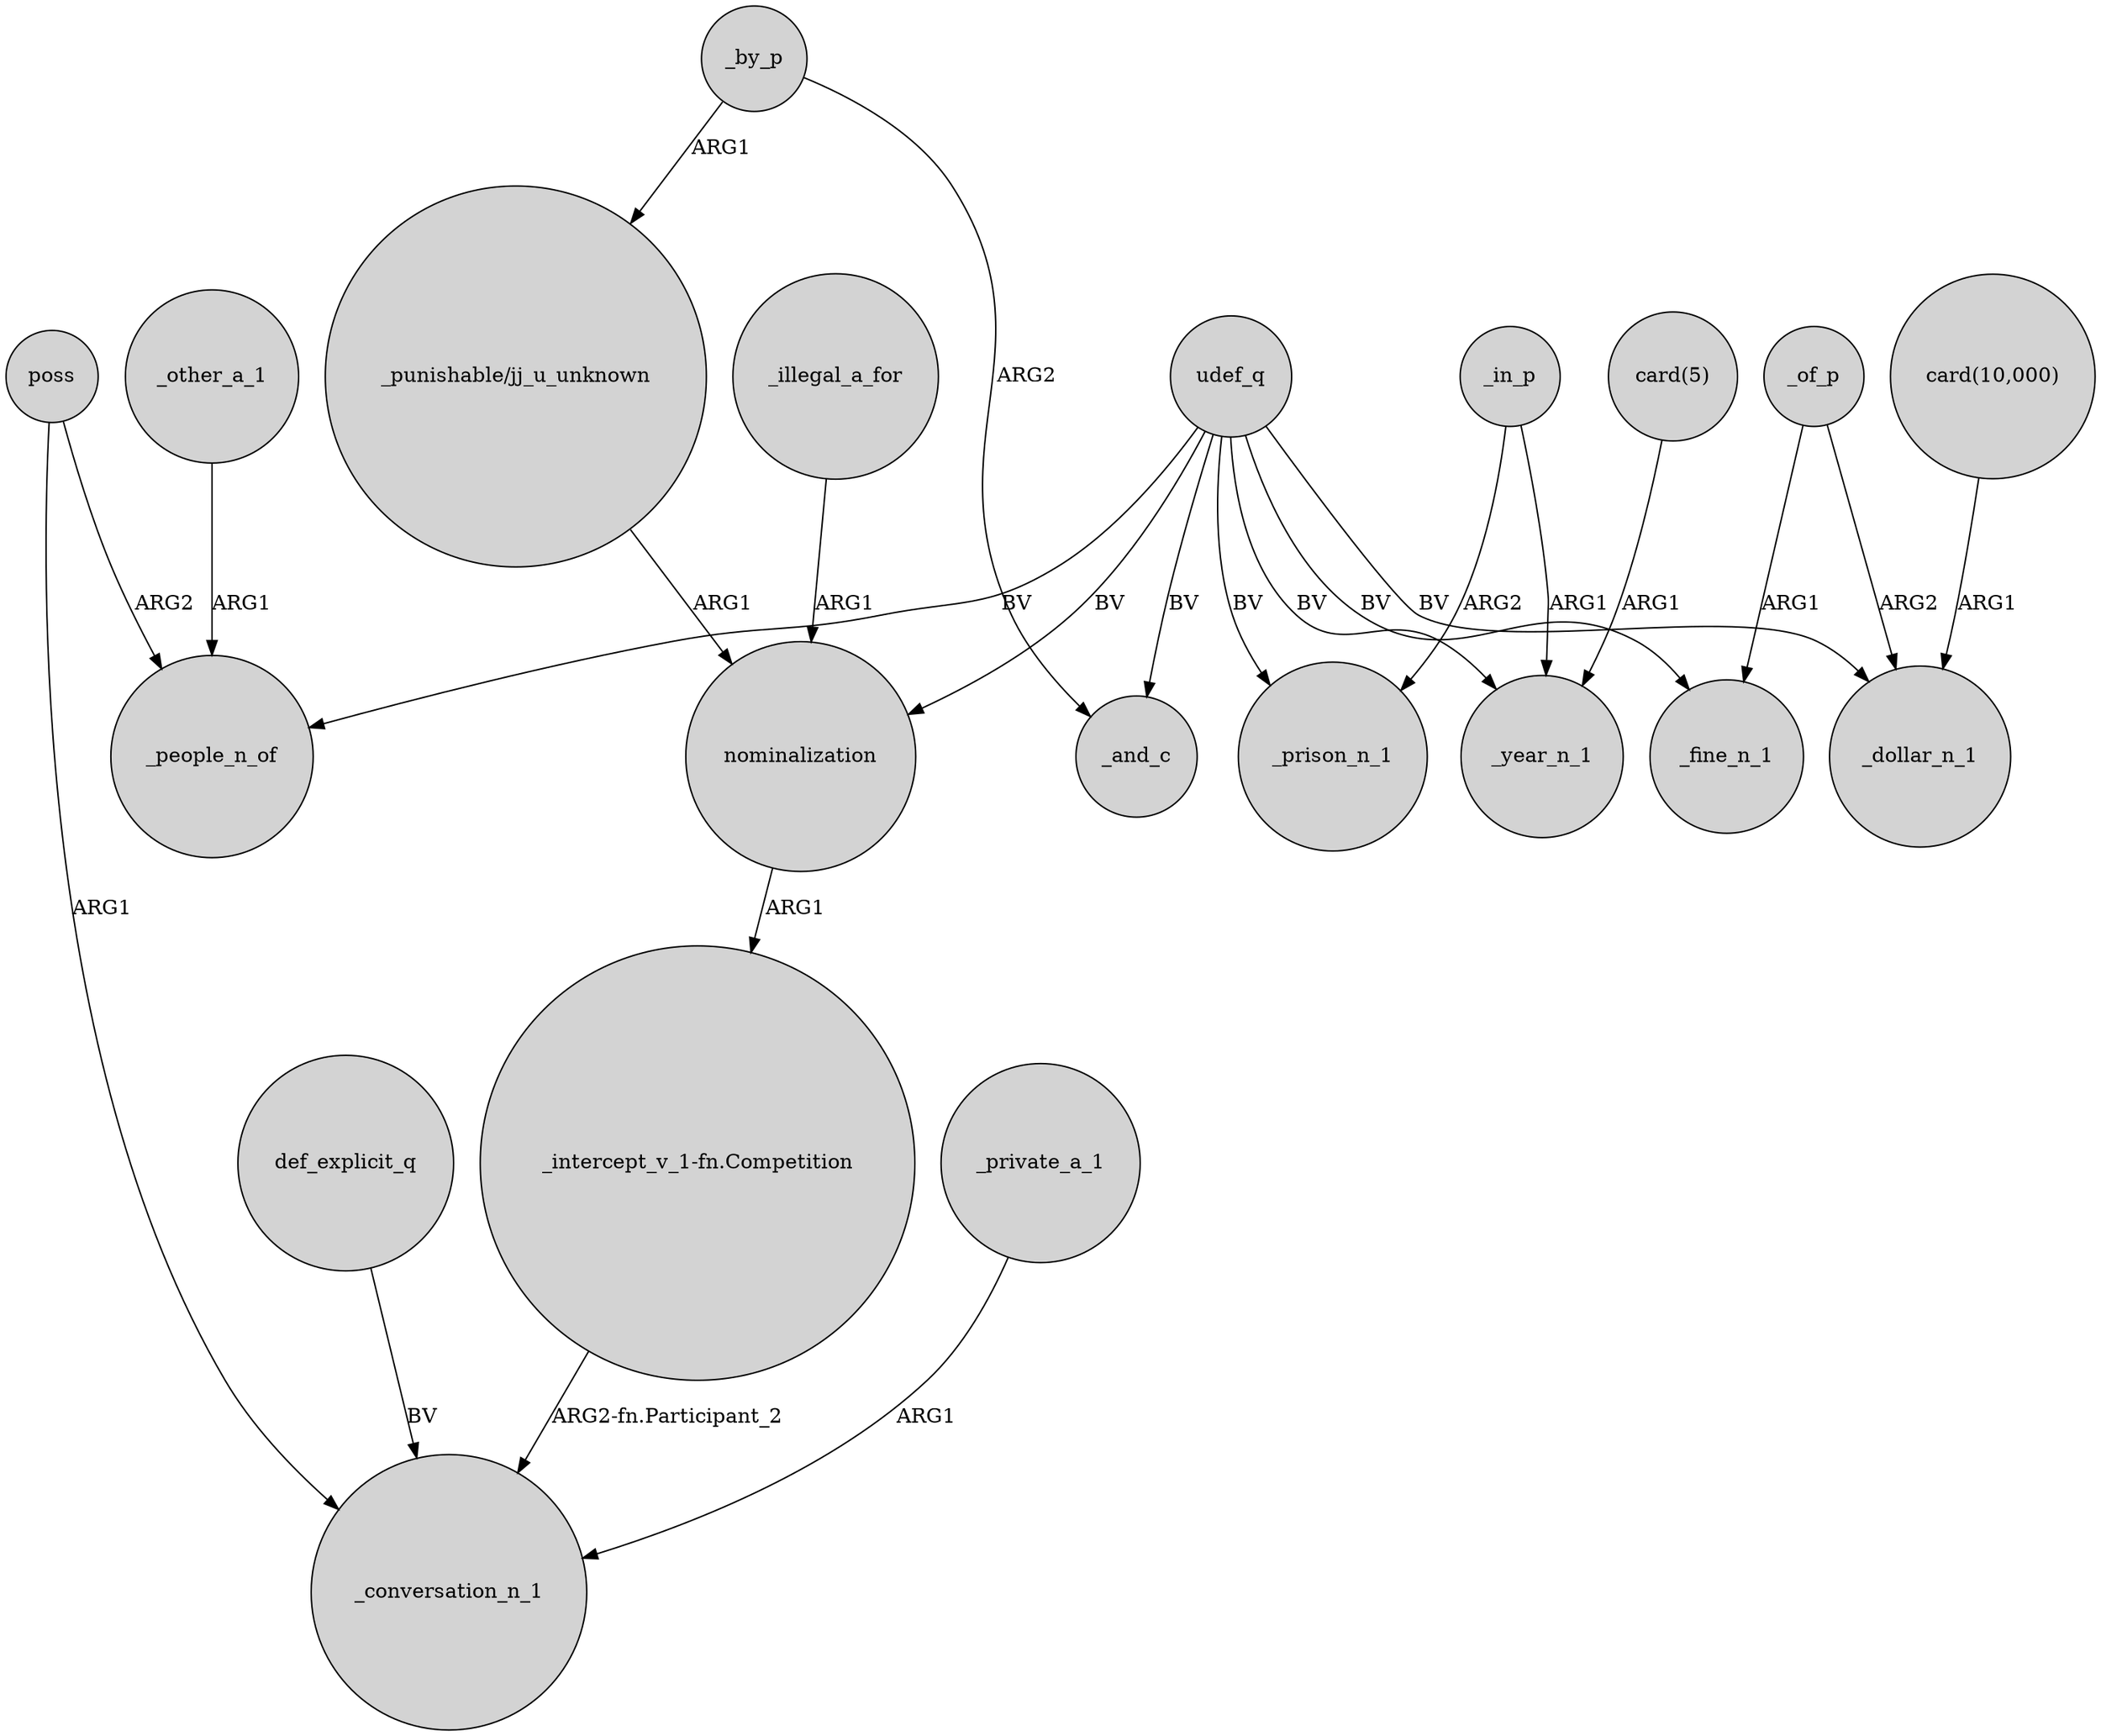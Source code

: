 digraph {
	node [shape=circle style=filled]
	udef_q -> _people_n_of [label=BV]
	"_punishable/jj_u_unknown" -> nominalization [label=ARG1]
	nominalization -> "_intercept_v_1-fn.Competition" [label=ARG1]
	udef_q -> nominalization [label=BV]
	_in_p -> _year_n_1 [label=ARG1]
	"card(10,000)" -> _dollar_n_1 [label=ARG1]
	_by_p -> "_punishable/jj_u_unknown" [label=ARG1]
	_illegal_a_for -> nominalization [label=ARG1]
	udef_q -> _and_c [label=BV]
	_other_a_1 -> _people_n_of [label=ARG1]
	_in_p -> _prison_n_1 [label=ARG2]
	"_intercept_v_1-fn.Competition" -> _conversation_n_1 [label="ARG2-fn.Participant_2"]
	def_explicit_q -> _conversation_n_1 [label=BV]
	udef_q -> _dollar_n_1 [label=BV]
	"card(5)" -> _year_n_1 [label=ARG1]
	poss -> _people_n_of [label=ARG2]
	udef_q -> _year_n_1 [label=BV]
	_private_a_1 -> _conversation_n_1 [label=ARG1]
	_by_p -> _and_c [label=ARG2]
	udef_q -> _fine_n_1 [label=BV]
	_of_p -> _dollar_n_1 [label=ARG2]
	_of_p -> _fine_n_1 [label=ARG1]
	poss -> _conversation_n_1 [label=ARG1]
	udef_q -> _prison_n_1 [label=BV]
}
